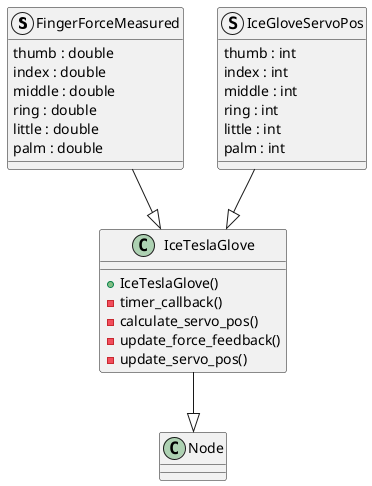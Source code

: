 @startuml
'https://plantuml.com/class-diagram


struct FingerForceMeasured {
thumb : double
index : double
middle : double
ring : double
little : double
palm : double
}

struct IceGloveServoPos {
thumb : int
index : int
middle : int
ring : int
little : int
palm : int
}

class IceTeslaGlove {
+ IceTeslaGlove()
- timer_callback()
- calculate_servo_pos()
- update_force_feedback()
- update_servo_pos()
}

IceTeslaGlove --|> Node
FingerForceMeasured --|> IceTeslaGlove
IceGloveServoPos --|> IceTeslaGlove



@enduml